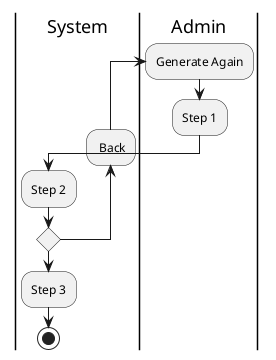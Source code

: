 {
  "sha1": "ka1lg2a0gxncrz7fr1gea9bqwt5q353",
  "insertion": {
    "when": "2024-06-03T18:59:32.775Z",
    "url": "https://forum.plantuml.net/14473/backward-in-activity-beta-break-in-swim-lanes?show=14474#c14474",
    "user": "plantuml@gmail.com"
  }
}
@startuml
|System|
|Admin|
repeat :Generate Again;
:Step 1;
|System|
:Step 2;
backward: Back;
repeat while
:Step 3;
stop
@enduml
